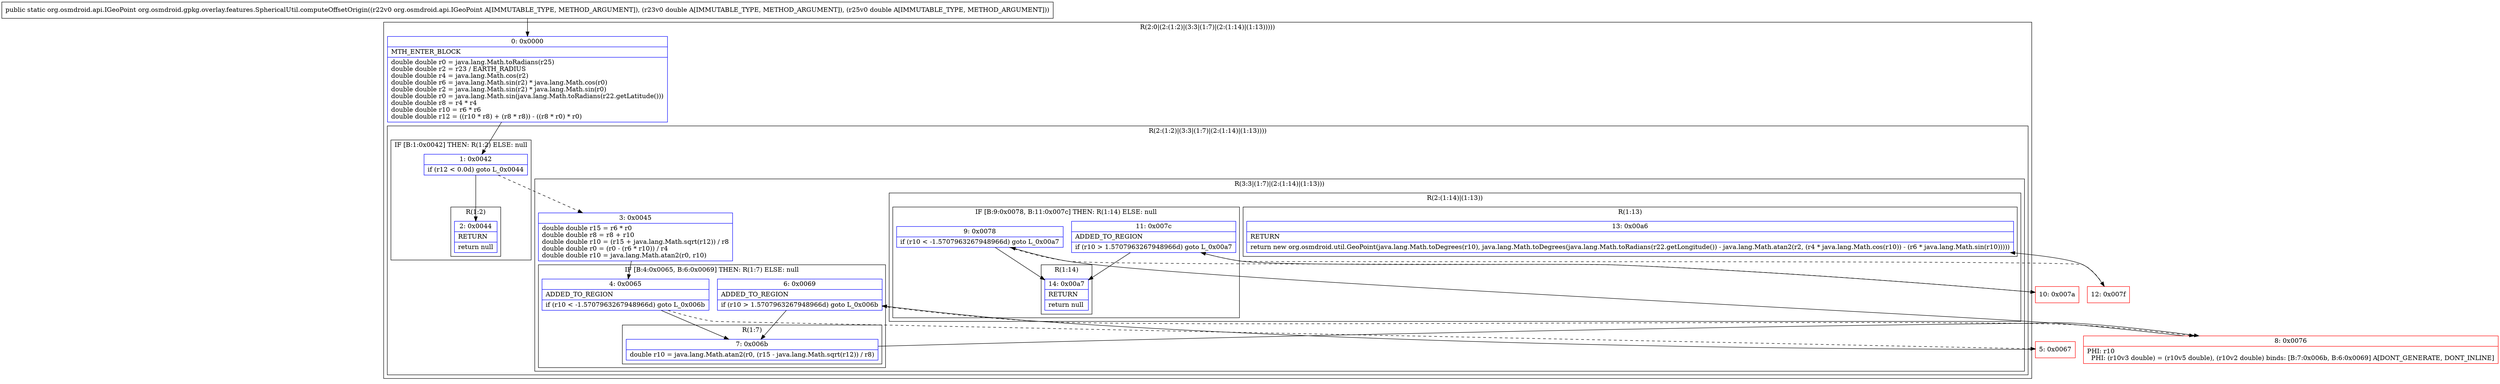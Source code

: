 digraph "CFG fororg.osmdroid.gpkg.overlay.features.SphericalUtil.computeOffsetOrigin(Lorg\/osmdroid\/api\/IGeoPoint;DD)Lorg\/osmdroid\/api\/IGeoPoint;" {
subgraph cluster_Region_908979845 {
label = "R(2:0|(2:(1:2)|(3:3|(1:7)|(2:(1:14)|(1:13)))))";
node [shape=record,color=blue];
Node_0 [shape=record,label="{0\:\ 0x0000|MTH_ENTER_BLOCK\l|double double r0 = java.lang.Math.toRadians(r25)\ldouble double r2 = r23 \/ EARTH_RADIUS\ldouble double r4 = java.lang.Math.cos(r2)\ldouble double r6 = java.lang.Math.sin(r2) * java.lang.Math.cos(r0)\ldouble double r2 = java.lang.Math.sin(r2) * java.lang.Math.sin(r0)\ldouble double r0 = java.lang.Math.sin(java.lang.Math.toRadians(r22.getLatitude()))\ldouble double r8 = r4 * r4\ldouble double r10 = r6 * r6\ldouble double r12 = ((r10 * r8) + (r8 * r8)) \- ((r8 * r0) * r0)\l}"];
subgraph cluster_Region_1691053138 {
label = "R(2:(1:2)|(3:3|(1:7)|(2:(1:14)|(1:13))))";
node [shape=record,color=blue];
subgraph cluster_IfRegion_133356724 {
label = "IF [B:1:0x0042] THEN: R(1:2) ELSE: null";
node [shape=record,color=blue];
Node_1 [shape=record,label="{1\:\ 0x0042|if (r12 \< 0.0d) goto L_0x0044\l}"];
subgraph cluster_Region_1155376743 {
label = "R(1:2)";
node [shape=record,color=blue];
Node_2 [shape=record,label="{2\:\ 0x0044|RETURN\l|return null\l}"];
}
}
subgraph cluster_Region_1076681393 {
label = "R(3:3|(1:7)|(2:(1:14)|(1:13)))";
node [shape=record,color=blue];
Node_3 [shape=record,label="{3\:\ 0x0045|double double r15 = r6 * r0\ldouble double r8 = r8 + r10\ldouble double r10 = (r15 + java.lang.Math.sqrt(r12)) \/ r8\ldouble double r0 = (r0 \- (r6 * r10)) \/ r4\ldouble double r10 = java.lang.Math.atan2(r0, r10)\l}"];
subgraph cluster_IfRegion_2016277284 {
label = "IF [B:4:0x0065, B:6:0x0069] THEN: R(1:7) ELSE: null";
node [shape=record,color=blue];
Node_4 [shape=record,label="{4\:\ 0x0065|ADDED_TO_REGION\l|if (r10 \< \-1.5707963267948966d) goto L_0x006b\l}"];
Node_6 [shape=record,label="{6\:\ 0x0069|ADDED_TO_REGION\l|if (r10 \> 1.5707963267948966d) goto L_0x006b\l}"];
subgraph cluster_Region_1584550665 {
label = "R(1:7)";
node [shape=record,color=blue];
Node_7 [shape=record,label="{7\:\ 0x006b|double r10 = java.lang.Math.atan2(r0, (r15 \- java.lang.Math.sqrt(r12)) \/ r8)\l}"];
}
}
subgraph cluster_Region_1889934064 {
label = "R(2:(1:14)|(1:13))";
node [shape=record,color=blue];
subgraph cluster_IfRegion_1421980980 {
label = "IF [B:9:0x0078, B:11:0x007c] THEN: R(1:14) ELSE: null";
node [shape=record,color=blue];
Node_9 [shape=record,label="{9\:\ 0x0078|if (r10 \< \-1.5707963267948966d) goto L_0x00a7\l}"];
Node_11 [shape=record,label="{11\:\ 0x007c|ADDED_TO_REGION\l|if (r10 \> 1.5707963267948966d) goto L_0x00a7\l}"];
subgraph cluster_Region_1994579720 {
label = "R(1:14)";
node [shape=record,color=blue];
Node_14 [shape=record,label="{14\:\ 0x00a7|RETURN\l|return null\l}"];
}
}
subgraph cluster_Region_1871214860 {
label = "R(1:13)";
node [shape=record,color=blue];
Node_13 [shape=record,label="{13\:\ 0x00a6|RETURN\l|return new org.osmdroid.util.GeoPoint(java.lang.Math.toDegrees(r10), java.lang.Math.toDegrees(java.lang.Math.toRadians(r22.getLongitude()) \- java.lang.Math.atan2(r2, (r4 * java.lang.Math.cos(r10)) \- (r6 * java.lang.Math.sin(r10)))))\l}"];
}
}
}
}
}
Node_5 [shape=record,color=red,label="{5\:\ 0x0067}"];
Node_8 [shape=record,color=red,label="{8\:\ 0x0076|PHI: r10 \l  PHI: (r10v3 double) = (r10v5 double), (r10v2 double) binds: [B:7:0x006b, B:6:0x0069] A[DONT_GENERATE, DONT_INLINE]\l}"];
Node_10 [shape=record,color=red,label="{10\:\ 0x007a}"];
Node_12 [shape=record,color=red,label="{12\:\ 0x007f}"];
MethodNode[shape=record,label="{public static org.osmdroid.api.IGeoPoint org.osmdroid.gpkg.overlay.features.SphericalUtil.computeOffsetOrigin((r22v0 org.osmdroid.api.IGeoPoint A[IMMUTABLE_TYPE, METHOD_ARGUMENT]), (r23v0 double A[IMMUTABLE_TYPE, METHOD_ARGUMENT]), (r25v0 double A[IMMUTABLE_TYPE, METHOD_ARGUMENT])) }"];
MethodNode -> Node_0;
Node_0 -> Node_1;
Node_1 -> Node_2;
Node_1 -> Node_3[style=dashed];
Node_3 -> Node_4;
Node_4 -> Node_5[style=dashed];
Node_4 -> Node_7;
Node_6 -> Node_7;
Node_6 -> Node_8[style=dashed];
Node_7 -> Node_8;
Node_9 -> Node_10[style=dashed];
Node_9 -> Node_14;
Node_11 -> Node_12[style=dashed];
Node_11 -> Node_14;
Node_5 -> Node_6;
Node_8 -> Node_9;
Node_10 -> Node_11;
Node_12 -> Node_13;
}

